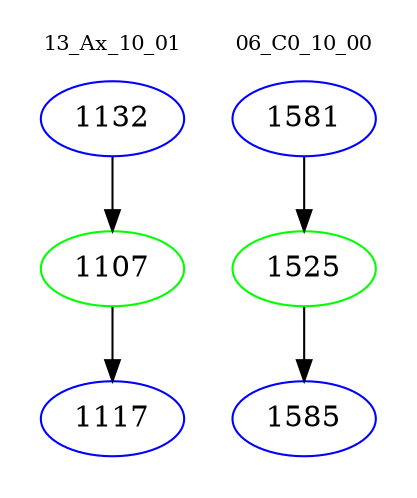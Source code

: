 digraph{
subgraph cluster_0 {
color = white
label = "13_Ax_10_01";
fontsize=10;
T0_1132 [label="1132", color="blue"]
T0_1132 -> T0_1107 [color="black"]
T0_1107 [label="1107", color="green"]
T0_1107 -> T0_1117 [color="black"]
T0_1117 [label="1117", color="blue"]
}
subgraph cluster_1 {
color = white
label = "06_C0_10_00";
fontsize=10;
T1_1581 [label="1581", color="blue"]
T1_1581 -> T1_1525 [color="black"]
T1_1525 [label="1525", color="green"]
T1_1525 -> T1_1585 [color="black"]
T1_1585 [label="1585", color="blue"]
}
}
